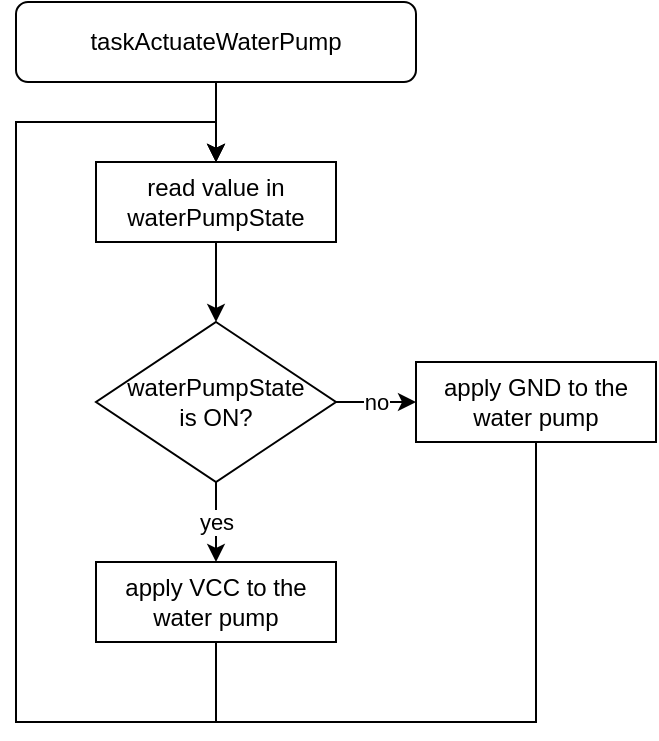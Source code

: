 <mxfile version="16.0.0" type="device"><diagram id="C5RBs43oDa-KdzZeNtuy" name="Page-1"><mxGraphModel dx="1038" dy="547" grid="1" gridSize="10" guides="1" tooltips="1" connect="1" arrows="1" fold="1" page="1" pageScale="1" pageWidth="827" pageHeight="1169" math="0" shadow="0"><root><mxCell id="WIyWlLk6GJQsqaUBKTNV-0"/><mxCell id="WIyWlLk6GJQsqaUBKTNV-1" parent="WIyWlLk6GJQsqaUBKTNV-0"/><mxCell id="kXIF5lAyFnLGbSisuO0o-7" value="" style="edgeStyle=orthogonalEdgeStyle;rounded=0;orthogonalLoop=1;jettySize=auto;html=1;fontSize=10;" parent="WIyWlLk6GJQsqaUBKTNV-1" source="kXIF5lAyFnLGbSisuO0o-2" edge="1"><mxGeometry relative="1" as="geometry"><mxPoint x="380" y="160" as="targetPoint"/></mxGeometry></mxCell><mxCell id="kXIF5lAyFnLGbSisuO0o-2" value="taskActuateWaterPump" style="rounded=1;whiteSpace=wrap;html=1;" parent="WIyWlLk6GJQsqaUBKTNV-1" vertex="1"><mxGeometry x="280" y="80" width="200" height="40" as="geometry"/></mxCell><mxCell id="kXIF5lAyFnLGbSisuO0o-23" style="edgeStyle=orthogonalEdgeStyle;rounded=0;orthogonalLoop=1;jettySize=auto;html=1;entryX=0.5;entryY=0;entryDx=0;entryDy=0;fontSize=10;exitX=0.5;exitY=1;exitDx=0;exitDy=0;" parent="WIyWlLk6GJQsqaUBKTNV-1" source="ftPDsZQ5ac95kDlHr2vu-1" edge="1"><mxGeometry relative="1" as="geometry"><Array as="points"><mxPoint x="380" y="440"/><mxPoint x="280" y="440"/><mxPoint x="280" y="140"/><mxPoint x="380" y="140"/></Array><mxPoint x="380" y="640" as="sourcePoint"/><mxPoint x="380" y="160" as="targetPoint"/></mxGeometry></mxCell><mxCell id="ftPDsZQ5ac95kDlHr2vu-4" style="edgeStyle=orthogonalEdgeStyle;rounded=0;orthogonalLoop=1;jettySize=auto;html=1;" parent="WIyWlLk6GJQsqaUBKTNV-1" source="ftPDsZQ5ac95kDlHr2vu-0" target="ftPDsZQ5ac95kDlHr2vu-3" edge="1"><mxGeometry relative="1" as="geometry"/></mxCell><mxCell id="ftPDsZQ5ac95kDlHr2vu-0" value="read value in waterPumpState" style="rounded=0;whiteSpace=wrap;html=1;" parent="WIyWlLk6GJQsqaUBKTNV-1" vertex="1"><mxGeometry x="320" y="160" width="120" height="40" as="geometry"/></mxCell><mxCell id="ftPDsZQ5ac95kDlHr2vu-1" value="apply VCC to the water pump" style="rounded=0;whiteSpace=wrap;html=1;" parent="WIyWlLk6GJQsqaUBKTNV-1" vertex="1"><mxGeometry x="320" y="360" width="120" height="40" as="geometry"/></mxCell><mxCell id="ftPDsZQ5ac95kDlHr2vu-5" value="yes" style="edgeStyle=orthogonalEdgeStyle;rounded=0;orthogonalLoop=1;jettySize=auto;html=1;" parent="WIyWlLk6GJQsqaUBKTNV-1" source="ftPDsZQ5ac95kDlHr2vu-3" target="ftPDsZQ5ac95kDlHr2vu-1" edge="1"><mxGeometry relative="1" as="geometry"/></mxCell><mxCell id="ftPDsZQ5ac95kDlHr2vu-7" value="no" style="edgeStyle=orthogonalEdgeStyle;rounded=0;orthogonalLoop=1;jettySize=auto;html=1;" parent="WIyWlLk6GJQsqaUBKTNV-1" source="ftPDsZQ5ac95kDlHr2vu-3" target="ftPDsZQ5ac95kDlHr2vu-6" edge="1"><mxGeometry relative="1" as="geometry"/></mxCell><mxCell id="ftPDsZQ5ac95kDlHr2vu-3" value="waterPumpState&lt;br&gt;is ON?" style="rhombus;whiteSpace=wrap;html=1;" parent="WIyWlLk6GJQsqaUBKTNV-1" vertex="1"><mxGeometry x="320" y="240" width="120" height="80" as="geometry"/></mxCell><mxCell id="ftPDsZQ5ac95kDlHr2vu-8" style="edgeStyle=orthogonalEdgeStyle;rounded=0;orthogonalLoop=1;jettySize=auto;html=1;entryX=0.5;entryY=0;entryDx=0;entryDy=0;" parent="WIyWlLk6GJQsqaUBKTNV-1" source="ftPDsZQ5ac95kDlHr2vu-6" target="ftPDsZQ5ac95kDlHr2vu-0" edge="1"><mxGeometry relative="1" as="geometry"><Array as="points"><mxPoint x="540" y="440"/><mxPoint x="280" y="440"/><mxPoint x="280" y="140"/><mxPoint x="380" y="140"/></Array></mxGeometry></mxCell><mxCell id="ftPDsZQ5ac95kDlHr2vu-6" value="apply GND to the water pump" style="rounded=0;whiteSpace=wrap;html=1;" parent="WIyWlLk6GJQsqaUBKTNV-1" vertex="1"><mxGeometry x="480" y="260" width="120" height="40" as="geometry"/></mxCell></root></mxGraphModel></diagram></mxfile>